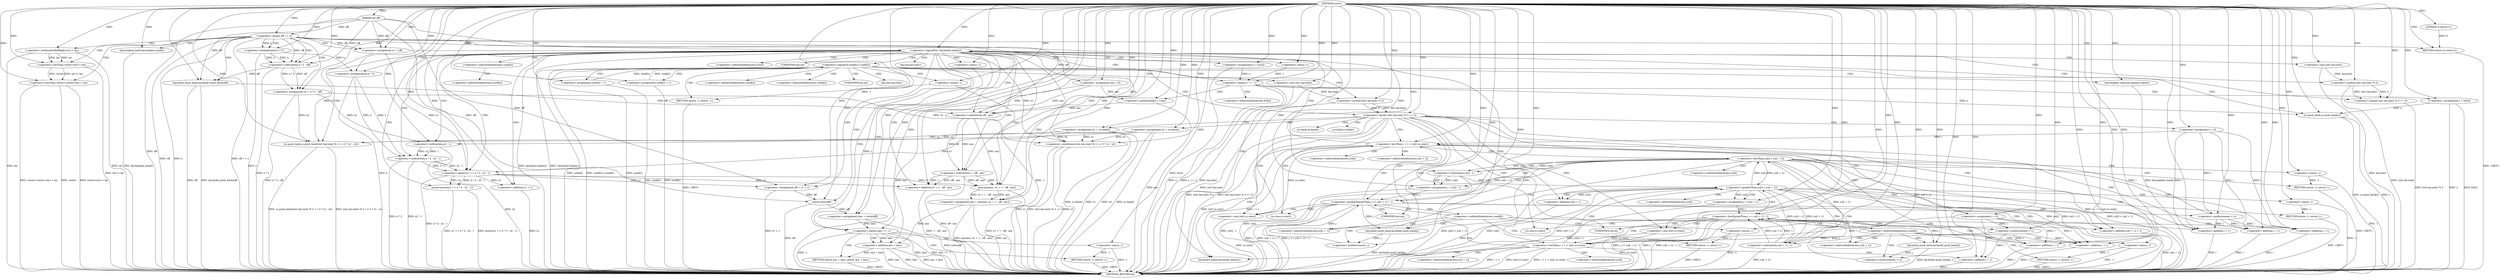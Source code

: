 digraph "solve" {  
"1000102" [label = "(METHOD,solve)" ]
"1000381" [label = "(METHOD_RETURN,int)" ]
"1000103" [label = "(PARAM,int off)" ]
"1000113" [label = "(<operator>.assignment,ans = 0)" ]
"1000117" [label = "(<operator>.assignment,x1 = off)" ]
"1000121" [label = "(<operator>.assignment,x2 = n * 2 - off)" ]
"1000128" [label = "(<operator>.lessThan,vector<vector<int>> lay)" ]
"1000135" [label = "(lay.emplace_back,lay.emplace_back())" ]
"1000136" [label = "(lay.back().push_back,lay.back().push_back(off))" ]
"1000337" [label = "(assert,assert(x1 == n * 2 - x2 - 1))" ]
"1000347" [label = "(<operator>.assignment,ans = min(ans, x1 + 1 - off - ans))" ]
"1000358" [label = "(<operator>.assignment,off = x1 + 1)" ]
"1000364" [label = "(<operator>.assignment,lans = solve(off))" ]
"1000377" [label = "(RETURN,return ans + lans;,return ans + lans;)" ]
"1000106" [label = "(<operator>.equals,off == n)" ]
"1000139" [label = "(<operator>.logicalNot,!lay.back().empty())" ]
"1000369" [label = "(<operator>.equals,lans == -1)" ]
"1000378" [label = "(<operator>.addition,ans + lans)" ]
"1000110" [label = "(RETURN,return 0;,return 0;)" ]
"1000123" [label = "(<operator>.subtraction,n * 2 - off)" ]
"1000130" [label = "(<operator>.lessThan,vector<int>> lay)" ]
"1000143" [label = "(ys.push_back,ys.push_back((int) lay.size() % 2 == 0 ? x1 : x2))" ]
"1000199" [label = "(lay.emplace_back,lay.emplace_back())" ]
"1000338" [label = "(<operator>.equals,x1 == n * 2 - x2 - 1)" ]
"1000349" [label = "(min,min(ans, x1 + 1 - off - ans))" ]
"1000360" [label = "(<operator>.addition,x1 + 1)" ]
"1000366" [label = "(solve,solve(off))" ]
"1000374" [label = "(RETURN,return -1;,return -1;)" ]
"1000111" [label = "(LITERAL,0,return 0;)" ]
"1000124" [label = "(<operator>.multiplication,n * 2)" ]
"1000132" [label = "(<operator>.arithmeticShiftRight,int>> lay)" ]
"1000157" [label = "(<operator>.assignment,y = b1[x])" ]
"1000187" [label = "(<operator>.assignment,used[x] = 1)" ]
"1000192" [label = "(<operator>.assignment,used[y] = 1)" ]
"1000197" [label = "(ys.push_back,ys.push_back(y))" ]
"1000201" [label = "(<operator>.equals,(int) lay.size() % 2 == 0)" ]
"1000340" [label = "(<operator>.subtraction,n * 2 - x2 - 1)" ]
"1000351" [label = "(<operator>.addition,x1 + 1 - off - ans)" ]
"1000371" [label = "(<operator>.minus,-1)" ]
"1000375" [label = "(<operator>.minus,-1)" ]
"1000144" [label = "(<operator>.conditional,(int) lay.size() % 2 == 0 ? x1 : x2)" ]
"1000163" [label = "(<operator>.equals,y == -1)" ]
"1000176" [label = "(<operator>.logicalOr,used[x] || used[y])" ]
"1000209" [label = "(<operator>.assignment,x2 = ys.back())" ]
"1000341" [label = "(<operator>.multiplication,n * 2)" ]
"1000344" [label = "(<operator>.subtraction,x2 - 1)" ]
"1000353" [label = "(<operator>.subtraction,1 - off - ans)" ]
"1000145" [label = "(<operator>.equals,(int) lay.size() % 2 == 0)" ]
"1000168" [label = "(<operator>.assignment,y = b2[x])" ]
"1000173" [label = "(<operator>.preIncrement,++ans)" ]
"1000184" [label = "(RETURN,return -1;,return -1;)" ]
"1000202" [label = "(<operator>.modulo,(int) lay.size() % 2)" ]
"1000214" [label = "(<operator>.assignment,i = 0)" ]
"1000217" [label = "(<operator>.lessThan,i + 1 < (int) ys.size())" ]
"1000224" [label = "(<operator>.preIncrement,++i)" ]
"1000274" [label = "(<operator>.assignment,x1 = ys.back())" ]
"1000355" [label = "(<operator>.subtraction,off - ans)" ]
"1000146" [label = "(<operator>.modulo,(int) lay.size() % 2)" ]
"1000165" [label = "(<operator>.minus,-1)" ]
"1000185" [label = "(<operator>.minus,-1)" ]
"1000203" [label = "(<operator>.cast,(int) lay.size())" ]
"1000279" [label = "(<operator>.assignment,i = 0)" ]
"1000282" [label = "(<operator>.lessThan,i + 1 < (int) ys.size())" ]
"1000289" [label = "(<operator>.preIncrement,++i)" ]
"1000147" [label = "(<operator>.cast,(int) lay.size())" ]
"1000218" [label = "(<operator>.addition,i + 1)" ]
"1000221" [label = "(<operator>.cast,(int) ys.size())" ]
"1000228" [label = "(<operator>.lessThan,ys[i] < ys[i + 1])" ]
"1000243" [label = "(<operator>.assignment,j = ys[i] - 1)" ]
"1000250" [label = "(<operator>.greaterEqualsThan,j >= ys[i + 1] + 1)" ]
"1000259" [label = "(<operator>.preDecrement,--j)" ]
"1000238" [label = "(RETURN,return -1;,return -1;)" ]
"1000270" [label = "(lay.back().push_back,lay.back().push_back(j))" ]
"1000283" [label = "(<operator>.addition,i + 1)" ]
"1000286" [label = "(<operator>.cast,(int) ys.size())" ]
"1000293" [label = "(<operator>.greaterThan,ys[i] > ys[i + 1])" ]
"1000308" [label = "(<operator>.assignment,j = ys[i] + 1)" ]
"1000315" [label = "(<operator>.lessEqualsThan,j <= ys[i + 1] - 1)" ]
"1000324" [label = "(<operator>.preIncrement,++j)" ]
"1000239" [label = "(<operator>.minus,-1)" ]
"1000245" [label = "(<operator>.subtraction,ys[i] - 1)" ]
"1000252" [label = "(<operator>.addition,ys[i + 1] + 1)" ]
"1000303" [label = "(RETURN,return -1;,return -1;)" ]
"1000335" [label = "(lay.back().push_back,lay.back().push_back(j))" ]
"1000234" [label = "(<operator>.addition,i + 1)" ]
"1000267" [label = "(RETURN,return -1;,return -1;)" ]
"1000304" [label = "(<operator>.minus,-1)" ]
"1000310" [label = "(<operator>.addition,ys[i] + 1)" ]
"1000317" [label = "(<operator>.subtraction,ys[i + 1] - 1)" ]
"1000255" [label = "(<operator>.addition,i + 1)" ]
"1000268" [label = "(<operator>.minus,-1)" ]
"1000299" [label = "(<operator>.addition,i + 1)" ]
"1000332" [label = "(RETURN,return -1;,return -1;)" ]
"1000320" [label = "(<operator>.addition,i + 1)" ]
"1000333" [label = "(<operator>.minus,-1)" ]
"1000140" [label = "(lay.back().empty,lay.back().empty())" ]
"1000159" [label = "(<operator>.indirectIndexAccess,b1[x])" ]
"1000188" [label = "(<operator>.indirectIndexAccess,used[x])" ]
"1000193" [label = "(<operator>.indirectIndexAccess,used[y])" ]
"1000177" [label = "(<operator>.indirectIndexAccess,used[x])" ]
"1000180" [label = "(<operator>.indirectIndexAccess,used[y])" ]
"1000211" [label = "(ys.back,ys.back())" ]
"1000170" [label = "(<operator>.indirectIndexAccess,b2[x])" ]
"1000204" [label = "(UNKNOWN,int,int)" ]
"1000205" [label = "(lay.size,lay.size())" ]
"1000276" [label = "(ys.back,ys.back())" ]
"1000148" [label = "(UNKNOWN,int,int)" ]
"1000149" [label = "(lay.size,lay.size())" ]
"1000222" [label = "(UNKNOWN,int,int)" ]
"1000223" [label = "(ys.size,ys.size())" ]
"1000229" [label = "(<operator>.indirectIndexAccess,ys[i])" ]
"1000232" [label = "(<operator>.indirectIndexAccess,ys[i + 1])" ]
"1000287" [label = "(UNKNOWN,int,int)" ]
"1000288" [label = "(ys.size,ys.size())" ]
"1000246" [label = "(<operator>.indirectIndexAccess,ys[i])" ]
"1000253" [label = "(<operator>.indirectIndexAccess,ys[i + 1])" ]
"1000263" [label = "(<operator>.indirectIndexAccess,used[j])" ]
"1000294" [label = "(<operator>.indirectIndexAccess,ys[i])" ]
"1000297" [label = "(<operator>.indirectIndexAccess,ys[i + 1])" ]
"1000311" [label = "(<operator>.indirectIndexAccess,ys[i])" ]
"1000318" [label = "(<operator>.indirectIndexAccess,ys[i + 1])" ]
"1000328" [label = "(<operator>.indirectIndexAccess,used[j])" ]
  "1000184" -> "1000381"  [ label = "DDG: <RET>"] 
  "1000238" -> "1000381"  [ label = "DDG: <RET>"] 
  "1000267" -> "1000381"  [ label = "DDG: <RET>"] 
  "1000332" -> "1000381"  [ label = "DDG: <RET>"] 
  "1000110" -> "1000381"  [ label = "DDG: <RET>"] 
  "1000377" -> "1000381"  [ label = "DDG: <RET>"] 
  "1000103" -> "1000381"  [ label = "DDG: off"] 
  "1000106" -> "1000381"  [ label = "DDG: off"] 
  "1000106" -> "1000381"  [ label = "DDG: n"] 
  "1000106" -> "1000381"  [ label = "DDG: off == n"] 
  "1000113" -> "1000381"  [ label = "DDG: ans"] 
  "1000124" -> "1000381"  [ label = "DDG: n"] 
  "1000123" -> "1000381"  [ label = "DDG: n * 2"] 
  "1000121" -> "1000381"  [ label = "DDG: n * 2 - off"] 
  "1000128" -> "1000381"  [ label = "DDG: vector"] 
  "1000132" -> "1000381"  [ label = "DDG: lay"] 
  "1000130" -> "1000381"  [ label = "DDG: int>> lay"] 
  "1000128" -> "1000381"  [ label = "DDG: vector<int>> lay"] 
  "1000128" -> "1000381"  [ label = "DDG: vector<vector<int>> lay"] 
  "1000135" -> "1000381"  [ label = "DDG: lay.emplace_back()"] 
  "1000136" -> "1000381"  [ label = "DDG: off"] 
  "1000136" -> "1000381"  [ label = "DDG: lay.back().push_back(off)"] 
  "1000139" -> "1000381"  [ label = "DDG: lay.back().empty()"] 
  "1000139" -> "1000381"  [ label = "DDG: !lay.back().empty()"] 
  "1000341" -> "1000381"  [ label = "DDG: n"] 
  "1000340" -> "1000381"  [ label = "DDG: n * 2"] 
  "1000344" -> "1000381"  [ label = "DDG: x2"] 
  "1000340" -> "1000381"  [ label = "DDG: x2 - 1"] 
  "1000338" -> "1000381"  [ label = "DDG: n * 2 - x2 - 1"] 
  "1000337" -> "1000381"  [ label = "DDG: x1 == n * 2 - x2 - 1"] 
  "1000337" -> "1000381"  [ label = "DDG: assert(x1 == n * 2 - x2 - 1)"] 
  "1000347" -> "1000381"  [ label = "DDG: ans"] 
  "1000353" -> "1000381"  [ label = "DDG: off - ans"] 
  "1000351" -> "1000381"  [ label = "DDG: 1 - off - ans"] 
  "1000349" -> "1000381"  [ label = "DDG: x1 + 1 - off - ans"] 
  "1000347" -> "1000381"  [ label = "DDG: min(ans, x1 + 1 - off - ans)"] 
  "1000360" -> "1000381"  [ label = "DDG: x1"] 
  "1000358" -> "1000381"  [ label = "DDG: x1 + 1"] 
  "1000366" -> "1000381"  [ label = "DDG: off"] 
  "1000364" -> "1000381"  [ label = "DDG: solve(off)"] 
  "1000369" -> "1000381"  [ label = "DDG: lans"] 
  "1000369" -> "1000381"  [ label = "DDG: -1"] 
  "1000369" -> "1000381"  [ label = "DDG: lans == -1"] 
  "1000378" -> "1000381"  [ label = "DDG: ans"] 
  "1000378" -> "1000381"  [ label = "DDG: lans"] 
  "1000378" -> "1000381"  [ label = "DDG: ans + lans"] 
  "1000375" -> "1000381"  [ label = "DDG: -1"] 
  "1000147" -> "1000381"  [ label = "DDG: lay.size()"] 
  "1000146" -> "1000381"  [ label = "DDG: (int) lay.size()"] 
  "1000145" -> "1000381"  [ label = "DDG: (int) lay.size() % 2"] 
  "1000144" -> "1000381"  [ label = "DDG: (int) lay.size() % 2 == 0"] 
  "1000144" -> "1000381"  [ label = "DDG: x2"] 
  "1000144" -> "1000381"  [ label = "DDG: x1"] 
  "1000143" -> "1000381"  [ label = "DDG: (int) lay.size() % 2 == 0 ? x1 : x2"] 
  "1000143" -> "1000381"  [ label = "DDG: ys.push_back((int) lay.size() % 2 == 0 ? x1 : x2)"] 
  "1000157" -> "1000381"  [ label = "DDG: b1[x]"] 
  "1000163" -> "1000381"  [ label = "DDG: y"] 
  "1000163" -> "1000381"  [ label = "DDG: y == -1"] 
  "1000168" -> "1000381"  [ label = "DDG: y"] 
  "1000168" -> "1000381"  [ label = "DDG: b2[x]"] 
  "1000173" -> "1000381"  [ label = "DDG: ans"] 
  "1000176" -> "1000381"  [ label = "DDG: used[x]"] 
  "1000176" -> "1000381"  [ label = "DDG: used[y]"] 
  "1000176" -> "1000381"  [ label = "DDG: used[x] || used[y]"] 
  "1000187" -> "1000381"  [ label = "DDG: used[x]"] 
  "1000192" -> "1000381"  [ label = "DDG: used[y]"] 
  "1000197" -> "1000381"  [ label = "DDG: y"] 
  "1000197" -> "1000381"  [ label = "DDG: ys.push_back(y)"] 
  "1000199" -> "1000381"  [ label = "DDG: lay.emplace_back()"] 
  "1000203" -> "1000381"  [ label = "DDG: lay.size()"] 
  "1000202" -> "1000381"  [ label = "DDG: (int) lay.size()"] 
  "1000201" -> "1000381"  [ label = "DDG: (int) lay.size() % 2"] 
  "1000201" -> "1000381"  [ label = "DDG: (int) lay.size() % 2 == 0"] 
  "1000274" -> "1000381"  [ label = "DDG: x1"] 
  "1000274" -> "1000381"  [ label = "DDG: ys.back()"] 
  "1000283" -> "1000381"  [ label = "DDG: i"] 
  "1000282" -> "1000381"  [ label = "DDG: i + 1"] 
  "1000286" -> "1000381"  [ label = "DDG: ys.size()"] 
  "1000282" -> "1000381"  [ label = "DDG: (int) ys.size()"] 
  "1000282" -> "1000381"  [ label = "DDG: i + 1 < (int) ys.size()"] 
  "1000293" -> "1000381"  [ label = "DDG: ys[i]"] 
  "1000299" -> "1000381"  [ label = "DDG: i"] 
  "1000293" -> "1000381"  [ label = "DDG: ys[i + 1]"] 
  "1000293" -> "1000381"  [ label = "DDG: ys[i] > ys[i + 1]"] 
  "1000310" -> "1000381"  [ label = "DDG: ys[i]"] 
  "1000308" -> "1000381"  [ label = "DDG: ys[i] + 1"] 
  "1000315" -> "1000381"  [ label = "DDG: j"] 
  "1000320" -> "1000381"  [ label = "DDG: i"] 
  "1000317" -> "1000381"  [ label = "DDG: ys[i + 1]"] 
  "1000315" -> "1000381"  [ label = "DDG: ys[i + 1] - 1"] 
  "1000315" -> "1000381"  [ label = "DDG: j <= ys[i + 1] - 1"] 
  "1000335" -> "1000381"  [ label = "DDG: lay.back().push_back(j)"] 
  "1000333" -> "1000381"  [ label = "DDG: -1"] 
  "1000304" -> "1000381"  [ label = "DDG: -1"] 
  "1000209" -> "1000381"  [ label = "DDG: x2"] 
  "1000209" -> "1000381"  [ label = "DDG: ys.back()"] 
  "1000218" -> "1000381"  [ label = "DDG: i"] 
  "1000217" -> "1000381"  [ label = "DDG: i + 1"] 
  "1000221" -> "1000381"  [ label = "DDG: ys.size()"] 
  "1000217" -> "1000381"  [ label = "DDG: (int) ys.size()"] 
  "1000217" -> "1000381"  [ label = "DDG: i + 1 < (int) ys.size()"] 
  "1000228" -> "1000381"  [ label = "DDG: ys[i]"] 
  "1000234" -> "1000381"  [ label = "DDG: i"] 
  "1000228" -> "1000381"  [ label = "DDG: ys[i + 1]"] 
  "1000228" -> "1000381"  [ label = "DDG: ys[i] < ys[i + 1]"] 
  "1000245" -> "1000381"  [ label = "DDG: ys[i]"] 
  "1000243" -> "1000381"  [ label = "DDG: ys[i] - 1"] 
  "1000250" -> "1000381"  [ label = "DDG: j"] 
  "1000255" -> "1000381"  [ label = "DDG: i"] 
  "1000252" -> "1000381"  [ label = "DDG: ys[i + 1]"] 
  "1000250" -> "1000381"  [ label = "DDG: ys[i + 1] + 1"] 
  "1000250" -> "1000381"  [ label = "DDG: j >= ys[i + 1] + 1"] 
  "1000270" -> "1000381"  [ label = "DDG: lay.back().push_back(j)"] 
  "1000268" -> "1000381"  [ label = "DDG: -1"] 
  "1000239" -> "1000381"  [ label = "DDG: -1"] 
  "1000185" -> "1000381"  [ label = "DDG: -1"] 
  "1000374" -> "1000381"  [ label = "DDG: <RET>"] 
  "1000303" -> "1000381"  [ label = "DDG: <RET>"] 
  "1000132" -> "1000381"  [ label = "DDG: int"] 
  "1000102" -> "1000103"  [ label = "DDG: "] 
  "1000102" -> "1000113"  [ label = "DDG: "] 
  "1000106" -> "1000117"  [ label = "DDG: off"] 
  "1000103" -> "1000117"  [ label = "DDG: off"] 
  "1000102" -> "1000117"  [ label = "DDG: "] 
  "1000123" -> "1000121"  [ label = "DDG: n * 2"] 
  "1000123" -> "1000121"  [ label = "DDG: off"] 
  "1000102" -> "1000135"  [ label = "DDG: "] 
  "1000349" -> "1000347"  [ label = "DDG: x1 + 1 - off - ans"] 
  "1000349" -> "1000347"  [ label = "DDG: ans"] 
  "1000102" -> "1000358"  [ label = "DDG: "] 
  "1000338" -> "1000358"  [ label = "DDG: x1"] 
  "1000366" -> "1000364"  [ label = "DDG: off"] 
  "1000378" -> "1000377"  [ label = "DDG: ans + lans"] 
  "1000102" -> "1000121"  [ label = "DDG: "] 
  "1000130" -> "1000128"  [ label = "DDG: vector"] 
  "1000102" -> "1000128"  [ label = "DDG: "] 
  "1000130" -> "1000128"  [ label = "DDG: int>> lay"] 
  "1000123" -> "1000136"  [ label = "DDG: off"] 
  "1000103" -> "1000136"  [ label = "DDG: off"] 
  "1000102" -> "1000136"  [ label = "DDG: "] 
  "1000338" -> "1000337"  [ label = "DDG: n * 2 - x2 - 1"] 
  "1000338" -> "1000337"  [ label = "DDG: x1"] 
  "1000102" -> "1000347"  [ label = "DDG: "] 
  "1000103" -> "1000358"  [ label = "DDG: off"] 
  "1000102" -> "1000364"  [ label = "DDG: "] 
  "1000347" -> "1000378"  [ label = "DDG: ans"] 
  "1000102" -> "1000378"  [ label = "DDG: "] 
  "1000369" -> "1000378"  [ label = "DDG: lans"] 
  "1000103" -> "1000106"  [ label = "DDG: off"] 
  "1000102" -> "1000106"  [ label = "DDG: "] 
  "1000111" -> "1000110"  [ label = "DDG: 0"] 
  "1000102" -> "1000110"  [ label = "DDG: "] 
  "1000124" -> "1000123"  [ label = "DDG: n"] 
  "1000124" -> "1000123"  [ label = "DDG: 2"] 
  "1000103" -> "1000123"  [ label = "DDG: off"] 
  "1000102" -> "1000123"  [ label = "DDG: "] 
  "1000106" -> "1000123"  [ label = "DDG: off"] 
  "1000102" -> "1000130"  [ label = "DDG: "] 
  "1000132" -> "1000130"  [ label = "DDG: int"] 
  "1000132" -> "1000130"  [ label = "DDG: lay"] 
  "1000102" -> "1000139"  [ label = "DDG: "] 
  "1000102" -> "1000199"  [ label = "DDG: "] 
  "1000117" -> "1000338"  [ label = "DDG: x1"] 
  "1000274" -> "1000338"  [ label = "DDG: x1"] 
  "1000102" -> "1000338"  [ label = "DDG: "] 
  "1000340" -> "1000338"  [ label = "DDG: n * 2"] 
  "1000340" -> "1000338"  [ label = "DDG: x2 - 1"] 
  "1000355" -> "1000349"  [ label = "DDG: ans"] 
  "1000102" -> "1000349"  [ label = "DDG: "] 
  "1000338" -> "1000349"  [ label = "DDG: x1"] 
  "1000353" -> "1000349"  [ label = "DDG: off - ans"] 
  "1000353" -> "1000349"  [ label = "DDG: 1"] 
  "1000102" -> "1000360"  [ label = "DDG: "] 
  "1000338" -> "1000360"  [ label = "DDG: x1"] 
  "1000358" -> "1000366"  [ label = "DDG: off"] 
  "1000103" -> "1000366"  [ label = "DDG: off"] 
  "1000102" -> "1000366"  [ label = "DDG: "] 
  "1000364" -> "1000369"  [ label = "DDG: lans"] 
  "1000102" -> "1000369"  [ label = "DDG: "] 
  "1000371" -> "1000369"  [ label = "DDG: 1"] 
  "1000375" -> "1000374"  [ label = "DDG: -1"] 
  "1000102" -> "1000111"  [ label = "DDG: "] 
  "1000106" -> "1000124"  [ label = "DDG: n"] 
  "1000102" -> "1000124"  [ label = "DDG: "] 
  "1000102" -> "1000132"  [ label = "DDG: "] 
  "1000121" -> "1000143"  [ label = "DDG: x2"] 
  "1000209" -> "1000143"  [ label = "DDG: x2"] 
  "1000102" -> "1000143"  [ label = "DDG: "] 
  "1000117" -> "1000143"  [ label = "DDG: x1"] 
  "1000274" -> "1000143"  [ label = "DDG: x1"] 
  "1000102" -> "1000187"  [ label = "DDG: "] 
  "1000102" -> "1000192"  [ label = "DDG: "] 
  "1000341" -> "1000340"  [ label = "DDG: n"] 
  "1000341" -> "1000340"  [ label = "DDG: 2"] 
  "1000344" -> "1000340"  [ label = "DDG: x2"] 
  "1000344" -> "1000340"  [ label = "DDG: 1"] 
  "1000338" -> "1000351"  [ label = "DDG: x1"] 
  "1000102" -> "1000351"  [ label = "DDG: "] 
  "1000353" -> "1000351"  [ label = "DDG: off - ans"] 
  "1000353" -> "1000351"  [ label = "DDG: 1"] 
  "1000102" -> "1000371"  [ label = "DDG: "] 
  "1000117" -> "1000144"  [ label = "DDG: x1"] 
  "1000274" -> "1000144"  [ label = "DDG: x1"] 
  "1000102" -> "1000144"  [ label = "DDG: "] 
  "1000121" -> "1000144"  [ label = "DDG: x2"] 
  "1000209" -> "1000144"  [ label = "DDG: x2"] 
  "1000102" -> "1000157"  [ label = "DDG: "] 
  "1000163" -> "1000197"  [ label = "DDG: y"] 
  "1000168" -> "1000197"  [ label = "DDG: y"] 
  "1000102" -> "1000197"  [ label = "DDG: "] 
  "1000202" -> "1000201"  [ label = "DDG: 2"] 
  "1000202" -> "1000201"  [ label = "DDG: (int) lay.size()"] 
  "1000102" -> "1000201"  [ label = "DDG: "] 
  "1000102" -> "1000209"  [ label = "DDG: "] 
  "1000124" -> "1000341"  [ label = "DDG: n"] 
  "1000102" -> "1000341"  [ label = "DDG: "] 
  "1000121" -> "1000344"  [ label = "DDG: x2"] 
  "1000209" -> "1000344"  [ label = "DDG: x2"] 
  "1000102" -> "1000344"  [ label = "DDG: "] 
  "1000102" -> "1000353"  [ label = "DDG: "] 
  "1000355" -> "1000353"  [ label = "DDG: off"] 
  "1000355" -> "1000353"  [ label = "DDG: ans"] 
  "1000102" -> "1000375"  [ label = "DDG: "] 
  "1000146" -> "1000145"  [ label = "DDG: (int) lay.size()"] 
  "1000146" -> "1000145"  [ label = "DDG: 2"] 
  "1000102" -> "1000145"  [ label = "DDG: "] 
  "1000157" -> "1000163"  [ label = "DDG: y"] 
  "1000102" -> "1000163"  [ label = "DDG: "] 
  "1000165" -> "1000163"  [ label = "DDG: 1"] 
  "1000187" -> "1000176"  [ label = "DDG: used[x]"] 
  "1000192" -> "1000176"  [ label = "DDG: used[y]"] 
  "1000185" -> "1000184"  [ label = "DDG: -1"] 
  "1000203" -> "1000202"  [ label = "DDG: lay.size()"] 
  "1000102" -> "1000202"  [ label = "DDG: "] 
  "1000102" -> "1000214"  [ label = "DDG: "] 
  "1000102" -> "1000274"  [ label = "DDG: "] 
  "1000136" -> "1000355"  [ label = "DDG: off"] 
  "1000103" -> "1000355"  [ label = "DDG: off"] 
  "1000102" -> "1000355"  [ label = "DDG: "] 
  "1000113" -> "1000355"  [ label = "DDG: ans"] 
  "1000173" -> "1000355"  [ label = "DDG: ans"] 
  "1000147" -> "1000146"  [ label = "DDG: lay.size()"] 
  "1000102" -> "1000146"  [ label = "DDG: "] 
  "1000102" -> "1000165"  [ label = "DDG: "] 
  "1000102" -> "1000168"  [ label = "DDG: "] 
  "1000113" -> "1000173"  [ label = "DDG: ans"] 
  "1000102" -> "1000173"  [ label = "DDG: "] 
  "1000102" -> "1000203"  [ label = "DDG: "] 
  "1000102" -> "1000217"  [ label = "DDG: "] 
  "1000214" -> "1000217"  [ label = "DDG: i"] 
  "1000224" -> "1000217"  [ label = "DDG: i"] 
  "1000221" -> "1000217"  [ label = "DDG: ys.size()"] 
  "1000102" -> "1000224"  [ label = "DDG: "] 
  "1000214" -> "1000224"  [ label = "DDG: i"] 
  "1000102" -> "1000279"  [ label = "DDG: "] 
  "1000102" -> "1000147"  [ label = "DDG: "] 
  "1000102" -> "1000185"  [ label = "DDG: "] 
  "1000214" -> "1000218"  [ label = "DDG: i"] 
  "1000224" -> "1000218"  [ label = "DDG: i"] 
  "1000102" -> "1000218"  [ label = "DDG: "] 
  "1000102" -> "1000221"  [ label = "DDG: "] 
  "1000245" -> "1000243"  [ label = "DDG: ys[i]"] 
  "1000245" -> "1000243"  [ label = "DDG: 1"] 
  "1000102" -> "1000282"  [ label = "DDG: "] 
  "1000279" -> "1000282"  [ label = "DDG: i"] 
  "1000289" -> "1000282"  [ label = "DDG: i"] 
  "1000286" -> "1000282"  [ label = "DDG: ys.size()"] 
  "1000102" -> "1000289"  [ label = "DDG: "] 
  "1000279" -> "1000289"  [ label = "DDG: i"] 
  "1000245" -> "1000228"  [ label = "DDG: ys[i]"] 
  "1000293" -> "1000228"  [ label = "DDG: ys[i]"] 
  "1000317" -> "1000228"  [ label = "DDG: ys[i + 1]"] 
  "1000239" -> "1000238"  [ label = "DDG: -1"] 
  "1000102" -> "1000243"  [ label = "DDG: "] 
  "1000243" -> "1000250"  [ label = "DDG: j"] 
  "1000259" -> "1000250"  [ label = "DDG: j"] 
  "1000102" -> "1000250"  [ label = "DDG: "] 
  "1000228" -> "1000250"  [ label = "DDG: ys[i + 1]"] 
  "1000270" -> "1000259"  [ label = "DDG: j"] 
  "1000102" -> "1000259"  [ label = "DDG: "] 
  "1000279" -> "1000283"  [ label = "DDG: i"] 
  "1000289" -> "1000283"  [ label = "DDG: i"] 
  "1000102" -> "1000283"  [ label = "DDG: "] 
  "1000102" -> "1000286"  [ label = "DDG: "] 
  "1000102" -> "1000308"  [ label = "DDG: "] 
  "1000293" -> "1000308"  [ label = "DDG: ys[i]"] 
  "1000228" -> "1000245"  [ label = "DDG: ys[i]"] 
  "1000102" -> "1000245"  [ label = "DDG: "] 
  "1000228" -> "1000252"  [ label = "DDG: ys[i + 1]"] 
  "1000102" -> "1000252"  [ label = "DDG: "] 
  "1000250" -> "1000270"  [ label = "DDG: j"] 
  "1000102" -> "1000270"  [ label = "DDG: "] 
  "1000245" -> "1000293"  [ label = "DDG: ys[i]"] 
  "1000317" -> "1000293"  [ label = "DDG: ys[i + 1]"] 
  "1000228" -> "1000293"  [ label = "DDG: ys[i + 1]"] 
  "1000304" -> "1000303"  [ label = "DDG: -1"] 
  "1000308" -> "1000315"  [ label = "DDG: j"] 
  "1000324" -> "1000315"  [ label = "DDG: j"] 
  "1000102" -> "1000315"  [ label = "DDG: "] 
  "1000317" -> "1000315"  [ label = "DDG: ys[i + 1]"] 
  "1000317" -> "1000315"  [ label = "DDG: 1"] 
  "1000335" -> "1000324"  [ label = "DDG: j"] 
  "1000102" -> "1000324"  [ label = "DDG: "] 
  "1000102" -> "1000234"  [ label = "DDG: "] 
  "1000214" -> "1000234"  [ label = "DDG: i"] 
  "1000224" -> "1000234"  [ label = "DDG: i"] 
  "1000102" -> "1000239"  [ label = "DDG: "] 
  "1000268" -> "1000267"  [ label = "DDG: -1"] 
  "1000293" -> "1000310"  [ label = "DDG: ys[i]"] 
  "1000102" -> "1000310"  [ label = "DDG: "] 
  "1000293" -> "1000317"  [ label = "DDG: ys[i + 1]"] 
  "1000102" -> "1000317"  [ label = "DDG: "] 
  "1000315" -> "1000335"  [ label = "DDG: j"] 
  "1000102" -> "1000335"  [ label = "DDG: "] 
  "1000102" -> "1000255"  [ label = "DDG: "] 
  "1000214" -> "1000255"  [ label = "DDG: i"] 
  "1000224" -> "1000255"  [ label = "DDG: i"] 
  "1000102" -> "1000299"  [ label = "DDG: "] 
  "1000279" -> "1000299"  [ label = "DDG: i"] 
  "1000289" -> "1000299"  [ label = "DDG: i"] 
  "1000102" -> "1000304"  [ label = "DDG: "] 
  "1000333" -> "1000332"  [ label = "DDG: -1"] 
  "1000102" -> "1000268"  [ label = "DDG: "] 
  "1000102" -> "1000320"  [ label = "DDG: "] 
  "1000279" -> "1000320"  [ label = "DDG: i"] 
  "1000289" -> "1000320"  [ label = "DDG: i"] 
  "1000102" -> "1000333"  [ label = "DDG: "] 
  "1000106" -> "1000110"  [ label = "CDG: "] 
  "1000106" -> "1000128"  [ label = "CDG: "] 
  "1000106" -> "1000136"  [ label = "CDG: "] 
  "1000106" -> "1000121"  [ label = "CDG: "] 
  "1000106" -> "1000124"  [ label = "CDG: "] 
  "1000106" -> "1000117"  [ label = "CDG: "] 
  "1000106" -> "1000139"  [ label = "CDG: "] 
  "1000106" -> "1000132"  [ label = "CDG: "] 
  "1000106" -> "1000123"  [ label = "CDG: "] 
  "1000106" -> "1000130"  [ label = "CDG: "] 
  "1000106" -> "1000135"  [ label = "CDG: "] 
  "1000106" -> "1000113"  [ label = "CDG: "] 
  "1000106" -> "1000140"  [ label = "CDG: "] 
  "1000139" -> "1000148"  [ label = "CDG: "] 
  "1000139" -> "1000353"  [ label = "CDG: "] 
  "1000139" -> "1000144"  [ label = "CDG: "] 
  "1000139" -> "1000165"  [ label = "CDG: "] 
  "1000139" -> "1000349"  [ label = "CDG: "] 
  "1000139" -> "1000355"  [ label = "CDG: "] 
  "1000139" -> "1000176"  [ label = "CDG: "] 
  "1000139" -> "1000146"  [ label = "CDG: "] 
  "1000139" -> "1000364"  [ label = "CDG: "] 
  "1000139" -> "1000340"  [ label = "CDG: "] 
  "1000139" -> "1000344"  [ label = "CDG: "] 
  "1000139" -> "1000143"  [ label = "CDG: "] 
  "1000139" -> "1000147"  [ label = "CDG: "] 
  "1000139" -> "1000369"  [ label = "CDG: "] 
  "1000139" -> "1000337"  [ label = "CDG: "] 
  "1000139" -> "1000371"  [ label = "CDG: "] 
  "1000139" -> "1000157"  [ label = "CDG: "] 
  "1000139" -> "1000338"  [ label = "CDG: "] 
  "1000139" -> "1000149"  [ label = "CDG: "] 
  "1000139" -> "1000145"  [ label = "CDG: "] 
  "1000139" -> "1000341"  [ label = "CDG: "] 
  "1000139" -> "1000360"  [ label = "CDG: "] 
  "1000139" -> "1000163"  [ label = "CDG: "] 
  "1000139" -> "1000351"  [ label = "CDG: "] 
  "1000139" -> "1000366"  [ label = "CDG: "] 
  "1000139" -> "1000159"  [ label = "CDG: "] 
  "1000139" -> "1000347"  [ label = "CDG: "] 
  "1000139" -> "1000358"  [ label = "CDG: "] 
  "1000139" -> "1000177"  [ label = "CDG: "] 
  "1000369" -> "1000378"  [ label = "CDG: "] 
  "1000369" -> "1000377"  [ label = "CDG: "] 
  "1000369" -> "1000375"  [ label = "CDG: "] 
  "1000369" -> "1000374"  [ label = "CDG: "] 
  "1000201" -> "1000276"  [ label = "CDG: "] 
  "1000201" -> "1000274"  [ label = "CDG: "] 
  "1000201" -> "1000222"  [ label = "CDG: "] 
  "1000201" -> "1000282"  [ label = "CDG: "] 
  "1000201" -> "1000214"  [ label = "CDG: "] 
  "1000201" -> "1000288"  [ label = "CDG: "] 
  "1000201" -> "1000286"  [ label = "CDG: "] 
  "1000201" -> "1000287"  [ label = "CDG: "] 
  "1000201" -> "1000211"  [ label = "CDG: "] 
  "1000201" -> "1000221"  [ label = "CDG: "] 
  "1000201" -> "1000217"  [ label = "CDG: "] 
  "1000201" -> "1000279"  [ label = "CDG: "] 
  "1000201" -> "1000283"  [ label = "CDG: "] 
  "1000201" -> "1000218"  [ label = "CDG: "] 
  "1000201" -> "1000209"  [ label = "CDG: "] 
  "1000201" -> "1000223"  [ label = "CDG: "] 
  "1000163" -> "1000168"  [ label = "CDG: "] 
  "1000163" -> "1000173"  [ label = "CDG: "] 
  "1000163" -> "1000170"  [ label = "CDG: "] 
  "1000176" -> "1000199"  [ label = "CDG: "] 
  "1000176" -> "1000188"  [ label = "CDG: "] 
  "1000176" -> "1000201"  [ label = "CDG: "] 
  "1000176" -> "1000192"  [ label = "CDG: "] 
  "1000176" -> "1000203"  [ label = "CDG: "] 
  "1000176" -> "1000205"  [ label = "CDG: "] 
  "1000176" -> "1000193"  [ label = "CDG: "] 
  "1000176" -> "1000184"  [ label = "CDG: "] 
  "1000176" -> "1000197"  [ label = "CDG: "] 
  "1000176" -> "1000204"  [ label = "CDG: "] 
  "1000176" -> "1000187"  [ label = "CDG: "] 
  "1000176" -> "1000185"  [ label = "CDG: "] 
  "1000176" -> "1000202"  [ label = "CDG: "] 
  "1000177" -> "1000180"  [ label = "CDG: "] 
  "1000217" -> "1000234"  [ label = "CDG: "] 
  "1000217" -> "1000139"  [ label = "CDG: "] 
  "1000217" -> "1000232"  [ label = "CDG: "] 
  "1000217" -> "1000229"  [ label = "CDG: "] 
  "1000217" -> "1000228"  [ label = "CDG: "] 
  "1000217" -> "1000140"  [ label = "CDG: "] 
  "1000282" -> "1000294"  [ label = "CDG: "] 
  "1000282" -> "1000299"  [ label = "CDG: "] 
  "1000282" -> "1000293"  [ label = "CDG: "] 
  "1000282" -> "1000139"  [ label = "CDG: "] 
  "1000282" -> "1000297"  [ label = "CDG: "] 
  "1000282" -> "1000140"  [ label = "CDG: "] 
  "1000228" -> "1000238"  [ label = "CDG: "] 
  "1000228" -> "1000255"  [ label = "CDG: "] 
  "1000228" -> "1000243"  [ label = "CDG: "] 
  "1000228" -> "1000250"  [ label = "CDG: "] 
  "1000228" -> "1000245"  [ label = "CDG: "] 
  "1000228" -> "1000239"  [ label = "CDG: "] 
  "1000228" -> "1000246"  [ label = "CDG: "] 
  "1000228" -> "1000253"  [ label = "CDG: "] 
  "1000228" -> "1000252"  [ label = "CDG: "] 
  "1000250" -> "1000222"  [ label = "CDG: "] 
  "1000250" -> "1000224"  [ label = "CDG: "] 
  "1000250" -> "1000263"  [ label = "CDG: "] 
  "1000250" -> "1000221"  [ label = "CDG: "] 
  "1000250" -> "1000217"  [ label = "CDG: "] 
  "1000250" -> "1000218"  [ label = "CDG: "] 
  "1000250" -> "1000223"  [ label = "CDG: "] 
  "1000293" -> "1000315"  [ label = "CDG: "] 
  "1000293" -> "1000310"  [ label = "CDG: "] 
  "1000293" -> "1000308"  [ label = "CDG: "] 
  "1000293" -> "1000303"  [ label = "CDG: "] 
  "1000293" -> "1000317"  [ label = "CDG: "] 
  "1000293" -> "1000318"  [ label = "CDG: "] 
  "1000293" -> "1000304"  [ label = "CDG: "] 
  "1000293" -> "1000311"  [ label = "CDG: "] 
  "1000293" -> "1000320"  [ label = "CDG: "] 
  "1000315" -> "1000282"  [ label = "CDG: "] 
  "1000315" -> "1000288"  [ label = "CDG: "] 
  "1000315" -> "1000286"  [ label = "CDG: "] 
  "1000315" -> "1000287"  [ label = "CDG: "] 
  "1000315" -> "1000289"  [ label = "CDG: "] 
  "1000315" -> "1000283"  [ label = "CDG: "] 
  "1000315" -> "1000328"  [ label = "CDG: "] 
  "1000263" -> "1000268"  [ label = "CDG: "] 
  "1000263" -> "1000267"  [ label = "CDG: "] 
  "1000263" -> "1000255"  [ label = "CDG: "] 
  "1000263" -> "1000259"  [ label = "CDG: "] 
  "1000263" -> "1000250"  [ label = "CDG: "] 
  "1000263" -> "1000270"  [ label = "CDG: "] 
  "1000263" -> "1000253"  [ label = "CDG: "] 
  "1000263" -> "1000252"  [ label = "CDG: "] 
  "1000328" -> "1000332"  [ label = "CDG: "] 
  "1000328" -> "1000315"  [ label = "CDG: "] 
  "1000328" -> "1000324"  [ label = "CDG: "] 
  "1000328" -> "1000335"  [ label = "CDG: "] 
  "1000328" -> "1000317"  [ label = "CDG: "] 
  "1000328" -> "1000318"  [ label = "CDG: "] 
  "1000328" -> "1000320"  [ label = "CDG: "] 
  "1000328" -> "1000333"  [ label = "CDG: "] 
}
